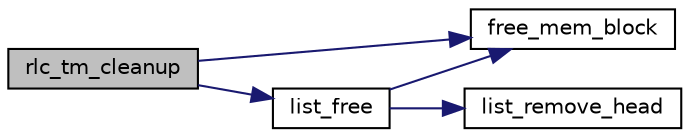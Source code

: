 digraph "rlc_tm_cleanup"
{
 // LATEX_PDF_SIZE
  edge [fontname="Helvetica",fontsize="10",labelfontname="Helvetica",labelfontsize="10"];
  node [fontname="Helvetica",fontsize="10",shape=record];
  rankdir="LR";
  Node1 [label="rlc_tm_cleanup",height=0.2,width=0.4,color="black", fillcolor="grey75", style="filled", fontcolor="black",tooltip="Free all allocated memory (lists and buffers) previously allocated by this RLC TM instance."];
  Node1 -> Node2 [color="midnightblue",fontsize="10",style="solid",fontname="Helvetica"];
  Node2 [label="free_mem_block",height=0.2,width=0.4,color="black", fillcolor="white", style="filled",URL="$mem__block_8c.html#a3465e37844438c1cc552c197a2cfbbfd",tooltip=" "];
  Node1 -> Node3 [color="midnightblue",fontsize="10",style="solid",fontname="Helvetica"];
  Node3 [label="list_free",height=0.2,width=0.4,color="black", fillcolor="white", style="filled",URL="$list_8c.html#a73dcb25a7e97fea269a73f9179670ccf",tooltip=" "];
  Node3 -> Node2 [color="midnightblue",fontsize="10",style="solid",fontname="Helvetica"];
  Node3 -> Node4 [color="midnightblue",fontsize="10",style="solid",fontname="Helvetica"];
  Node4 [label="list_remove_head",height=0.2,width=0.4,color="black", fillcolor="white", style="filled",URL="$list_8c.html#a68bb206a4e50e2f9f27ca4c051a84dc5",tooltip=" "];
}
